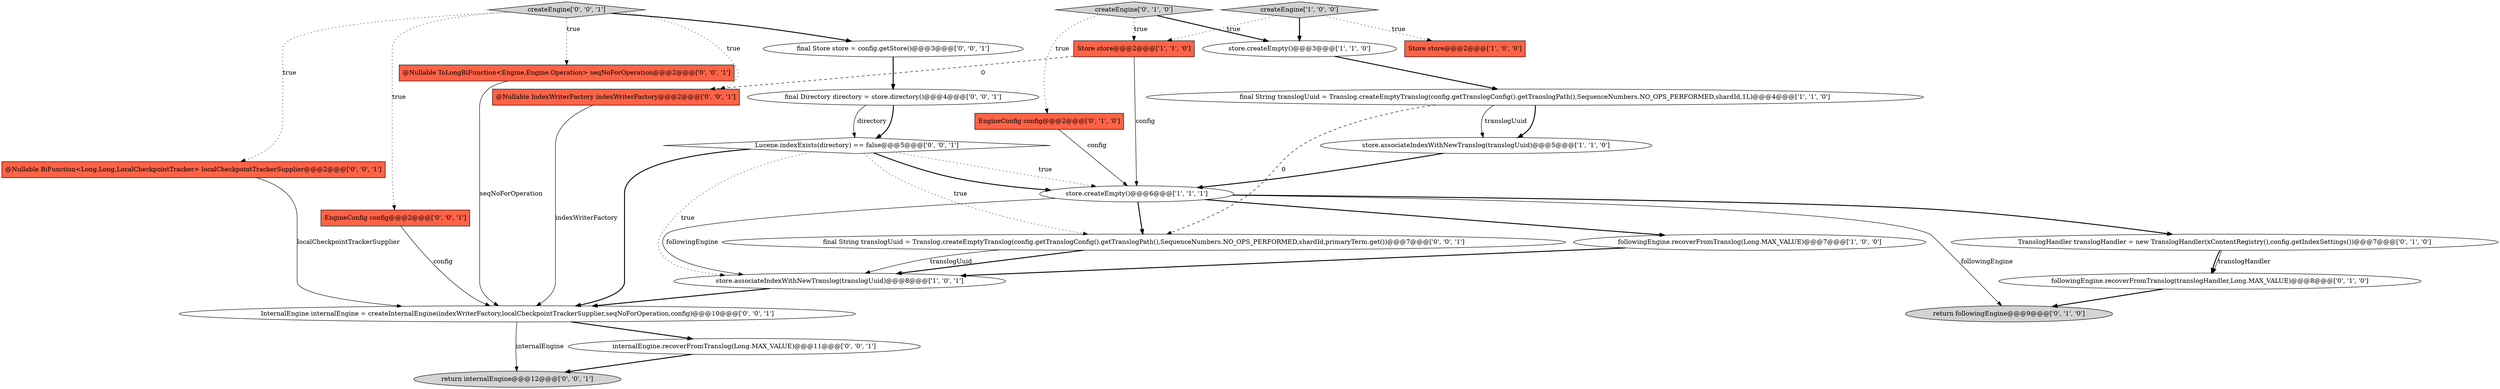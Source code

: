 digraph {
15 [style = filled, label = "@Nullable ToLongBiFunction<Engine,Engine.Operation> seqNoForOperation@@@2@@@['0', '0', '1']", fillcolor = tomato, shape = box image = "AAA0AAABBB3BBB"];
1 [style = filled, label = "store.associateIndexWithNewTranslog(translogUuid)@@@8@@@['1', '0', '1']", fillcolor = white, shape = ellipse image = "AAA0AAABBB1BBB"];
0 [style = filled, label = "store.createEmpty()@@@3@@@['1', '1', '0']", fillcolor = white, shape = ellipse image = "AAA0AAABBB1BBB"];
25 [style = filled, label = "final Directory directory = store.directory()@@@4@@@['0', '0', '1']", fillcolor = white, shape = ellipse image = "AAA0AAABBB3BBB"];
23 [style = filled, label = "final String translogUuid = Translog.createEmptyTranslog(config.getTranslogConfig().getTranslogPath(),SequenceNumbers.NO_OPS_PERFORMED,shardId,primaryTerm.get())@@@7@@@['0', '0', '1']", fillcolor = white, shape = ellipse image = "AAA0AAABBB3BBB"];
9 [style = filled, label = "EngineConfig config@@@2@@@['0', '1', '0']", fillcolor = tomato, shape = box image = "AAA0AAABBB2BBB"];
13 [style = filled, label = "return followingEngine@@@9@@@['0', '1', '0']", fillcolor = lightgray, shape = ellipse image = "AAA0AAABBB2BBB"];
8 [style = filled, label = "final String translogUuid = Translog.createEmptyTranslog(config.getTranslogConfig().getTranslogPath(),SequenceNumbers.NO_OPS_PERFORMED,shardId,1L)@@@4@@@['1', '1', '0']", fillcolor = white, shape = ellipse image = "AAA0AAABBB1BBB"];
16 [style = filled, label = "@Nullable BiFunction<Long,Long,LocalCheckpointTracker> localCheckpointTrackerSupplier@@@2@@@['0', '0', '1']", fillcolor = tomato, shape = box image = "AAA0AAABBB3BBB"];
18 [style = filled, label = "@Nullable IndexWriterFactory indexWriterFactory@@@2@@@['0', '0', '1']", fillcolor = tomato, shape = box image = "AAA0AAABBB3BBB"];
3 [style = filled, label = "followingEngine.recoverFromTranslog(Long.MAX_VALUE)@@@7@@@['1', '0', '0']", fillcolor = white, shape = ellipse image = "AAA0AAABBB1BBB"];
24 [style = filled, label = "createEngine['0', '0', '1']", fillcolor = lightgray, shape = diamond image = "AAA0AAABBB3BBB"];
22 [style = filled, label = "InternalEngine internalEngine = createInternalEngine(indexWriterFactory,localCheckpointTrackerSupplier,seqNoForOperation,config)@@@10@@@['0', '0', '1']", fillcolor = white, shape = ellipse image = "AAA0AAABBB3BBB"];
11 [style = filled, label = "followingEngine.recoverFromTranslog(translogHandler,Long.MAX_VALUE)@@@8@@@['0', '1', '0']", fillcolor = white, shape = ellipse image = "AAA1AAABBB2BBB"];
5 [style = filled, label = "store.createEmpty()@@@6@@@['1', '1', '1']", fillcolor = white, shape = ellipse image = "AAA0AAABBB1BBB"];
20 [style = filled, label = "internalEngine.recoverFromTranslog(Long.MAX_VALUE)@@@11@@@['0', '0', '1']", fillcolor = white, shape = ellipse image = "AAA0AAABBB3BBB"];
17 [style = filled, label = "EngineConfig config@@@2@@@['0', '0', '1']", fillcolor = tomato, shape = box image = "AAA0AAABBB3BBB"];
6 [style = filled, label = "Store store@@@2@@@['1', '1', '0']", fillcolor = tomato, shape = box image = "AAA0AAABBB1BBB"];
2 [style = filled, label = "store.associateIndexWithNewTranslog(translogUuid)@@@5@@@['1', '1', '0']", fillcolor = white, shape = ellipse image = "AAA0AAABBB1BBB"];
19 [style = filled, label = "final Store store = config.getStore()@@@3@@@['0', '0', '1']", fillcolor = white, shape = ellipse image = "AAA0AAABBB3BBB"];
21 [style = filled, label = "Lucene.indexExists(directory) == false@@@5@@@['0', '0', '1']", fillcolor = white, shape = diamond image = "AAA0AAABBB3BBB"];
4 [style = filled, label = "Store store@@@2@@@['1', '0', '0']", fillcolor = tomato, shape = box image = "AAA0AAABBB1BBB"];
10 [style = filled, label = "TranslogHandler translogHandler = new TranslogHandler(xContentRegistry(),config.getIndexSettings())@@@7@@@['0', '1', '0']", fillcolor = white, shape = ellipse image = "AAA0AAABBB2BBB"];
12 [style = filled, label = "createEngine['0', '1', '0']", fillcolor = lightgray, shape = diamond image = "AAA0AAABBB2BBB"];
14 [style = filled, label = "return internalEngine@@@12@@@['0', '0', '1']", fillcolor = lightgray, shape = ellipse image = "AAA0AAABBB3BBB"];
7 [style = filled, label = "createEngine['1', '0', '0']", fillcolor = lightgray, shape = diamond image = "AAA0AAABBB1BBB"];
12->0 [style = bold, label=""];
7->4 [style = dotted, label="true"];
6->18 [style = dashed, label="0"];
21->22 [style = bold, label=""];
6->5 [style = solid, label="config"];
23->1 [style = bold, label=""];
5->13 [style = solid, label="followingEngine"];
2->5 [style = bold, label=""];
18->22 [style = solid, label="indexWriterFactory"];
24->18 [style = dotted, label="true"];
15->22 [style = solid, label="seqNoForOperation"];
25->21 [style = solid, label="directory"];
21->1 [style = dotted, label="true"];
21->23 [style = dotted, label="true"];
10->11 [style = bold, label=""];
0->8 [style = bold, label=""];
10->11 [style = solid, label="translogHandler"];
22->20 [style = bold, label=""];
22->14 [style = solid, label="internalEngine"];
5->10 [style = bold, label=""];
21->5 [style = dotted, label="true"];
3->1 [style = bold, label=""];
8->23 [style = dashed, label="0"];
25->21 [style = bold, label=""];
19->25 [style = bold, label=""];
8->2 [style = bold, label=""];
12->9 [style = dotted, label="true"];
5->23 [style = bold, label=""];
8->2 [style = solid, label="translogUuid"];
7->0 [style = bold, label=""];
21->5 [style = bold, label=""];
24->16 [style = dotted, label="true"];
5->1 [style = solid, label="followingEngine"];
11->13 [style = bold, label=""];
24->19 [style = bold, label=""];
5->3 [style = bold, label=""];
24->15 [style = dotted, label="true"];
12->6 [style = dotted, label="true"];
1->22 [style = bold, label=""];
20->14 [style = bold, label=""];
16->22 [style = solid, label="localCheckpointTrackerSupplier"];
24->17 [style = dotted, label="true"];
23->1 [style = solid, label="translogUuid"];
17->22 [style = solid, label="config"];
9->5 [style = solid, label="config"];
7->6 [style = dotted, label="true"];
}
